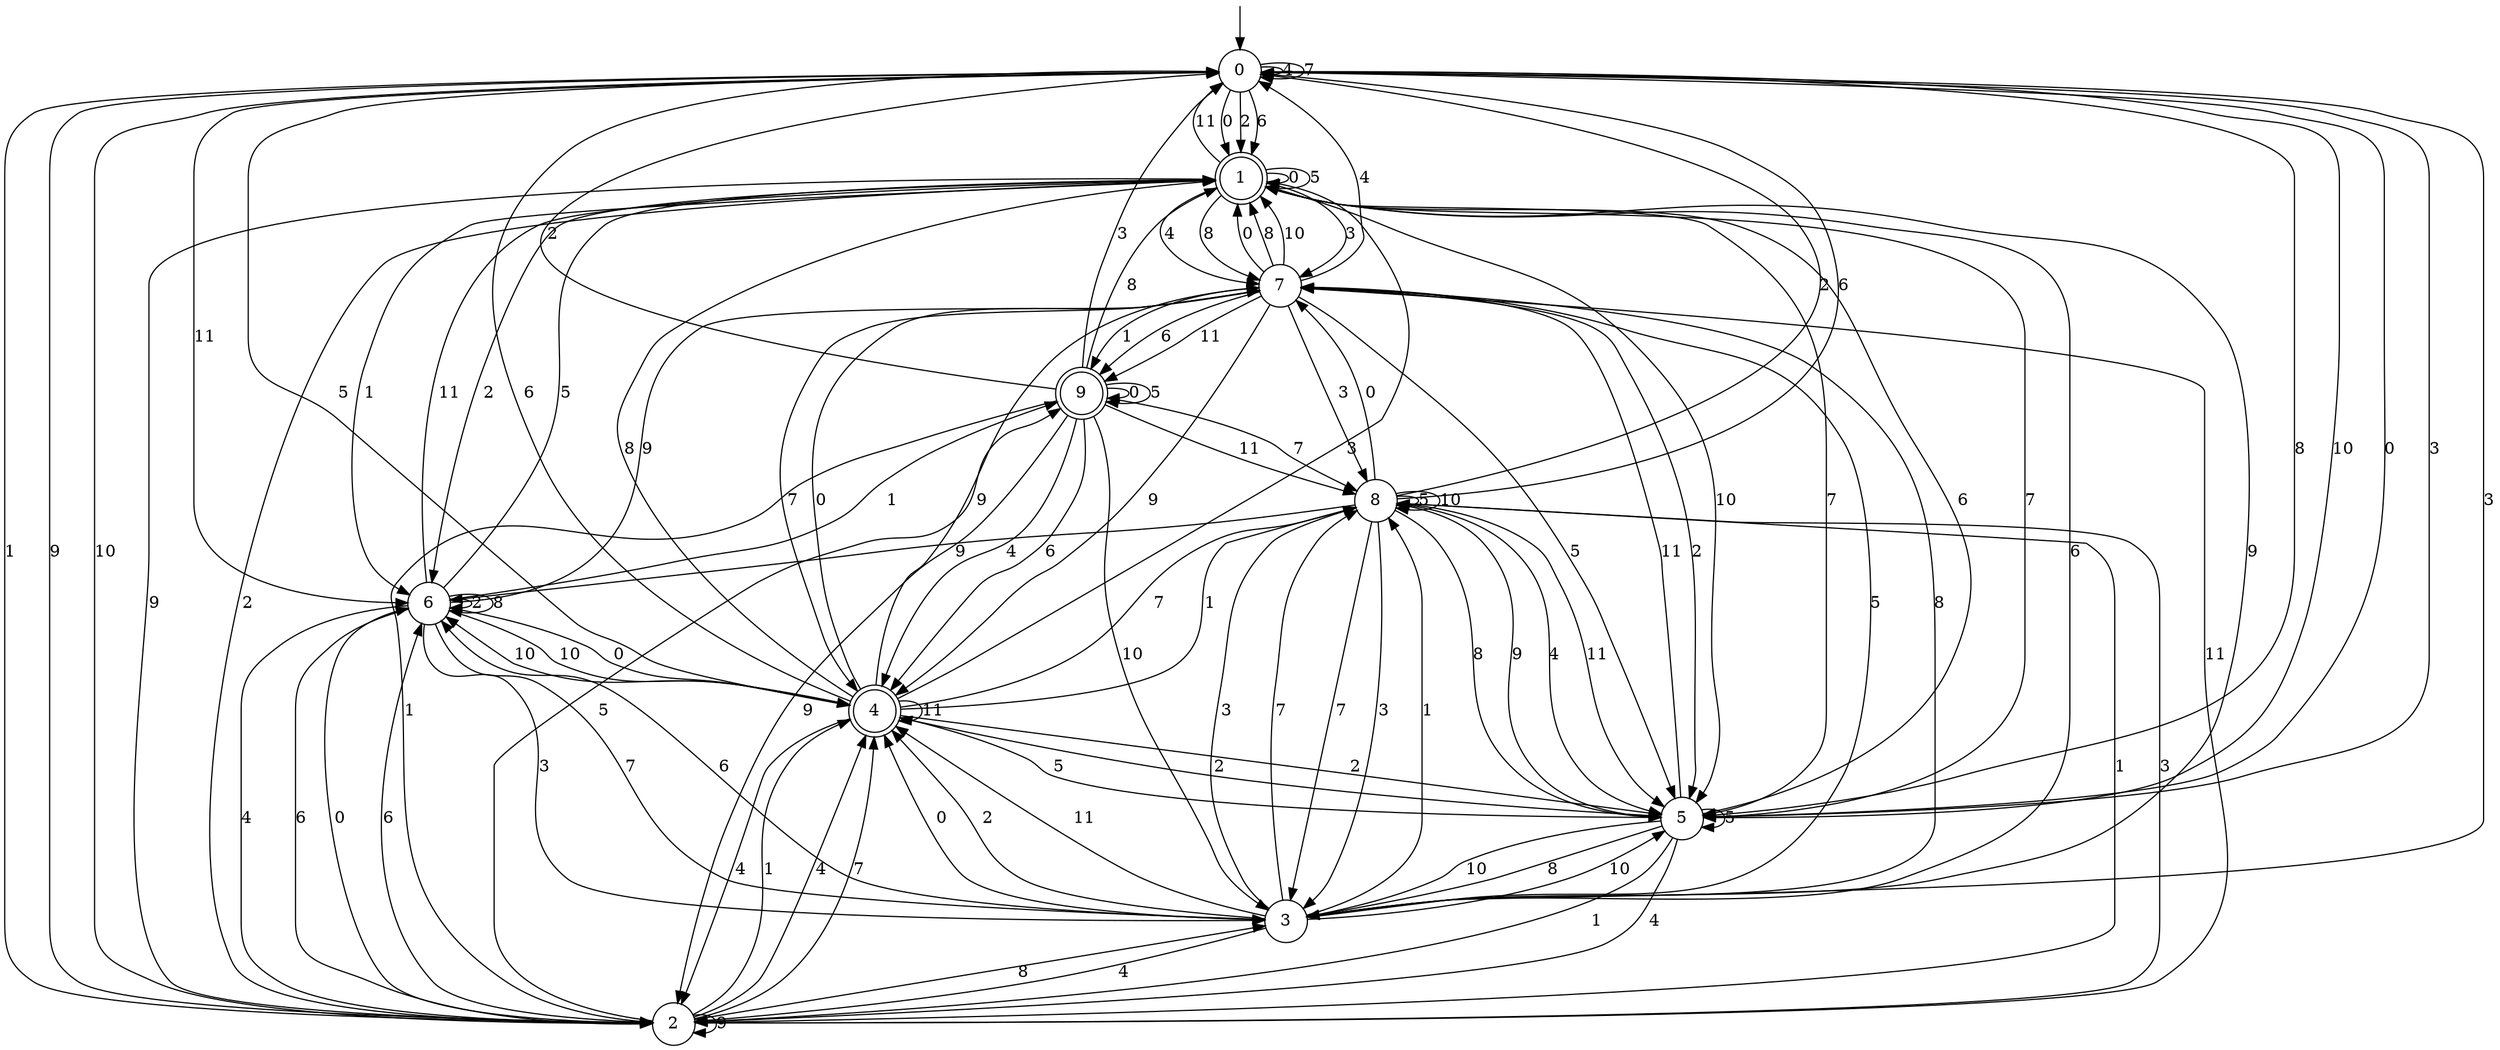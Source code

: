 digraph g {

	s0 [shape="circle" label="0"];
	s1 [shape="doublecircle" label="1"];
	s2 [shape="circle" label="2"];
	s3 [shape="circle" label="3"];
	s4 [shape="doublecircle" label="4"];
	s5 [shape="circle" label="5"];
	s6 [shape="circle" label="6"];
	s7 [shape="circle" label="7"];
	s8 [shape="circle" label="8"];
	s9 [shape="doublecircle" label="9"];
	s0 -> s1 [label="0"];
	s0 -> s2 [label="1"];
	s0 -> s1 [label="2"];
	s0 -> s3 [label="3"];
	s0 -> s0 [label="4"];
	s0 -> s4 [label="5"];
	s0 -> s1 [label="6"];
	s0 -> s0 [label="7"];
	s0 -> s5 [label="8"];
	s0 -> s2 [label="9"];
	s0 -> s5 [label="10"];
	s0 -> s6 [label="11"];
	s1 -> s1 [label="0"];
	s1 -> s6 [label="1"];
	s1 -> s6 [label="2"];
	s1 -> s7 [label="3"];
	s1 -> s7 [label="4"];
	s1 -> s1 [label="5"];
	s1 -> s3 [label="6"];
	s1 -> s5 [label="7"];
	s1 -> s7 [label="8"];
	s1 -> s2 [label="9"];
	s1 -> s5 [label="10"];
	s1 -> s0 [label="11"];
	s2 -> s6 [label="0"];
	s2 -> s4 [label="1"];
	s2 -> s1 [label="2"];
	s2 -> s8 [label="3"];
	s2 -> s4 [label="4"];
	s2 -> s9 [label="5"];
	s2 -> s6 [label="6"];
	s2 -> s4 [label="7"];
	s2 -> s3 [label="8"];
	s2 -> s2 [label="9"];
	s2 -> s0 [label="10"];
	s2 -> s7 [label="11"];
	s3 -> s4 [label="0"];
	s3 -> s8 [label="1"];
	s3 -> s4 [label="2"];
	s3 -> s8 [label="3"];
	s3 -> s2 [label="4"];
	s3 -> s7 [label="5"];
	s3 -> s6 [label="6"];
	s3 -> s8 [label="7"];
	s3 -> s7 [label="8"];
	s3 -> s1 [label="9"];
	s3 -> s5 [label="10"];
	s3 -> s4 [label="11"];
	s4 -> s7 [label="0"];
	s4 -> s8 [label="1"];
	s4 -> s5 [label="2"];
	s4 -> s1 [label="3"];
	s4 -> s2 [label="4"];
	s4 -> s5 [label="5"];
	s4 -> s0 [label="6"];
	s4 -> s8 [label="7"];
	s4 -> s1 [label="8"];
	s4 -> s7 [label="9"];
	s4 -> s6 [label="10"];
	s4 -> s4 [label="11"];
	s5 -> s0 [label="0"];
	s5 -> s2 [label="1"];
	s5 -> s4 [label="2"];
	s5 -> s0 [label="3"];
	s5 -> s2 [label="4"];
	s5 -> s5 [label="5"];
	s5 -> s1 [label="6"];
	s5 -> s1 [label="7"];
	s5 -> s3 [label="8"];
	s5 -> s8 [label="9"];
	s5 -> s3 [label="10"];
	s5 -> s7 [label="11"];
	s6 -> s4 [label="0"];
	s6 -> s9 [label="1"];
	s6 -> s6 [label="2"];
	s6 -> s3 [label="3"];
	s6 -> s2 [label="4"];
	s6 -> s1 [label="5"];
	s6 -> s2 [label="6"];
	s6 -> s3 [label="7"];
	s6 -> s6 [label="8"];
	s6 -> s7 [label="9"];
	s6 -> s4 [label="10"];
	s6 -> s1 [label="11"];
	s7 -> s1 [label="0"];
	s7 -> s9 [label="1"];
	s7 -> s5 [label="2"];
	s7 -> s8 [label="3"];
	s7 -> s0 [label="4"];
	s7 -> s5 [label="5"];
	s7 -> s9 [label="6"];
	s7 -> s4 [label="7"];
	s7 -> s1 [label="8"];
	s7 -> s4 [label="9"];
	s7 -> s1 [label="10"];
	s7 -> s9 [label="11"];
	s8 -> s7 [label="0"];
	s8 -> s2 [label="1"];
	s8 -> s0 [label="2"];
	s8 -> s3 [label="3"];
	s8 -> s5 [label="4"];
	s8 -> s8 [label="5"];
	s8 -> s0 [label="6"];
	s8 -> s3 [label="7"];
	s8 -> s5 [label="8"];
	s8 -> s6 [label="9"];
	s8 -> s8 [label="10"];
	s8 -> s5 [label="11"];
	s9 -> s9 [label="0"];
	s9 -> s2 [label="1"];
	s9 -> s0 [label="2"];
	s9 -> s0 [label="3"];
	s9 -> s4 [label="4"];
	s9 -> s9 [label="5"];
	s9 -> s4 [label="6"];
	s9 -> s8 [label="7"];
	s9 -> s1 [label="8"];
	s9 -> s2 [label="9"];
	s9 -> s3 [label="10"];
	s9 -> s8 [label="11"];

__start0 [label="" shape="none" width="0" height="0"];
__start0 -> s0;

}
